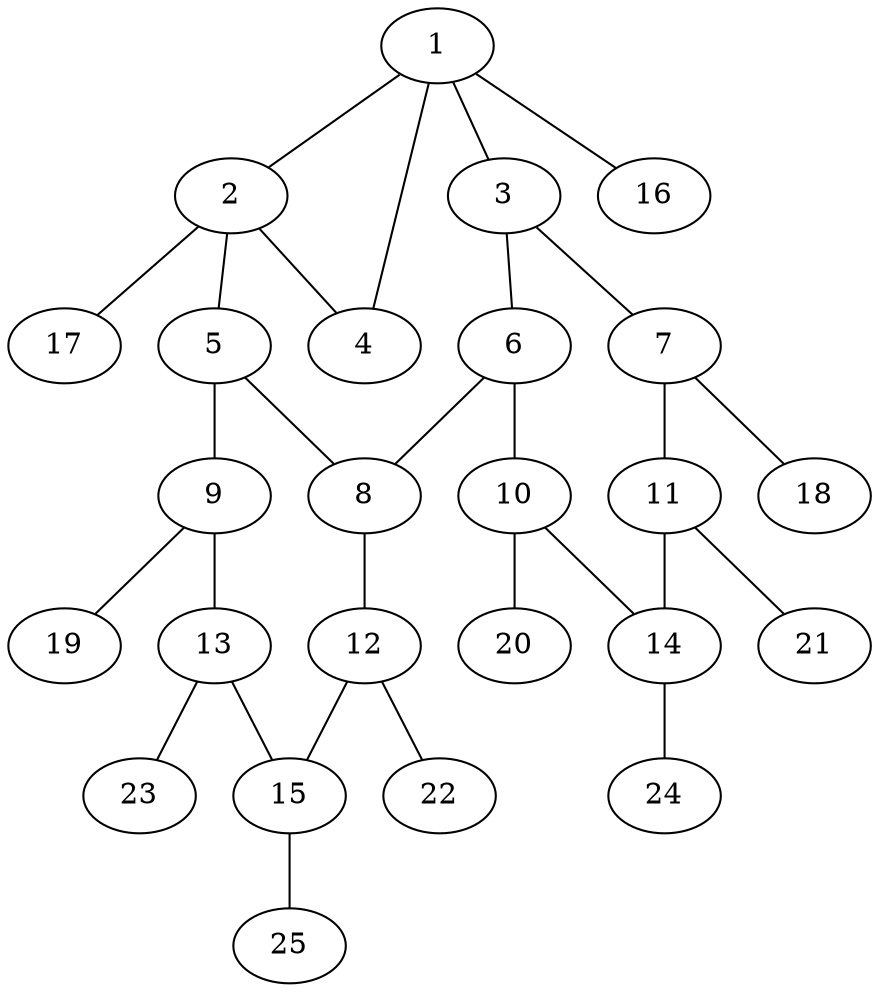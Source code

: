 graph molecule_1782 {
	1	 [chem=C];
	2	 [chem=C];
	1 -- 2	 [valence=1];
	3	 [chem=C];
	1 -- 3	 [valence=1];
	4	 [chem=O];
	1 -- 4	 [valence=1];
	16	 [chem=H];
	1 -- 16	 [valence=1];
	2 -- 4	 [valence=1];
	5	 [chem=C];
	2 -- 5	 [valence=1];
	17	 [chem=H];
	2 -- 17	 [valence=1];
	6	 [chem=C];
	3 -- 6	 [valence=2];
	7	 [chem=C];
	3 -- 7	 [valence=1];
	8	 [chem=C];
	5 -- 8	 [valence=2];
	9	 [chem=C];
	5 -- 9	 [valence=1];
	6 -- 8	 [valence=1];
	10	 [chem=C];
	6 -- 10	 [valence=1];
	11	 [chem=C];
	7 -- 11	 [valence=2];
	18	 [chem=H];
	7 -- 18	 [valence=1];
	12	 [chem=C];
	8 -- 12	 [valence=1];
	13	 [chem=C];
	9 -- 13	 [valence=2];
	19	 [chem=H];
	9 -- 19	 [valence=1];
	14	 [chem=C];
	10 -- 14	 [valence=2];
	20	 [chem=H];
	10 -- 20	 [valence=1];
	11 -- 14	 [valence=1];
	21	 [chem=H];
	11 -- 21	 [valence=1];
	15	 [chem=C];
	12 -- 15	 [valence=2];
	22	 [chem=H];
	12 -- 22	 [valence=1];
	13 -- 15	 [valence=1];
	23	 [chem=H];
	13 -- 23	 [valence=1];
	24	 [chem=H];
	14 -- 24	 [valence=1];
	25	 [chem=H];
	15 -- 25	 [valence=1];
}
